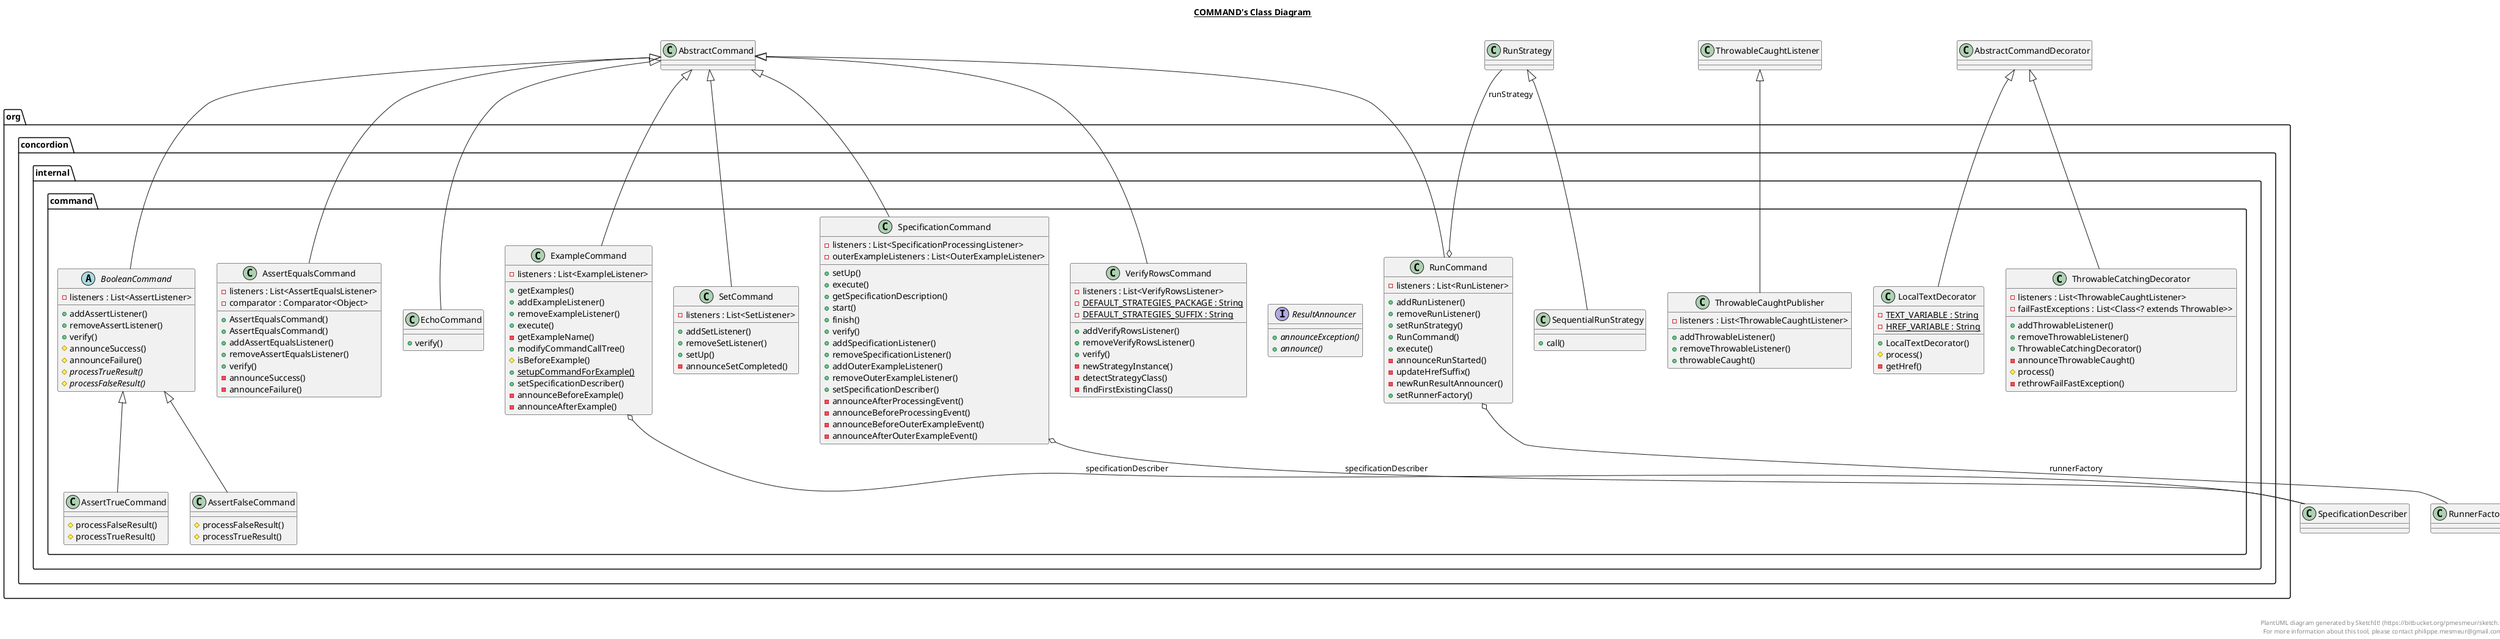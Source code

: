 @startuml

title __COMMAND's Class Diagram__\n

  package org.concordion {
    package org.concordion.internal {
      package org.concordion.internal.command {
        class AssertEqualsCommand {
            - listeners : List<AssertEqualsListener>
            - comparator : Comparator<Object>
            + AssertEqualsCommand()
            + AssertEqualsCommand()
            + addAssertEqualsListener()
            + removeAssertEqualsListener()
            + verify()
            - announceSuccess()
            - announceFailure()
        }
      }
    }
  }
  

  package org.concordion {
    package org.concordion.internal {
      package org.concordion.internal.command {
        class AssertFalseCommand {
            # processFalseResult()
            # processTrueResult()
        }
      }
    }
  }
  

  package org.concordion {
    package org.concordion.internal {
      package org.concordion.internal.command {
        class AssertTrueCommand {
            # processFalseResult()
            # processTrueResult()
        }
      }
    }
  }
  

  package org.concordion {
    package org.concordion.internal {
      package org.concordion.internal.command {
        abstract class BooleanCommand {
            - listeners : List<AssertListener>
            + addAssertListener()
            + removeAssertListener()
            + verify()
            # announceSuccess()
            # announceFailure()
            {abstract} # processTrueResult()
            {abstract} # processFalseResult()
        }
      }
    }
  }
  

  package org.concordion {
    package org.concordion.internal {
      package org.concordion.internal.command {
        class EchoCommand {
            + verify()
        }
      }
    }
  }
  

  package org.concordion {
    package org.concordion.internal {
      package org.concordion.internal.command {
        class ExampleCommand {
            - listeners : List<ExampleListener>
            + getExamples()
            + addExampleListener()
            + removeExampleListener()
            + execute()
            - getExampleName()
            + modifyCommandCallTree()
            # isBeforeExample()
            {static} + setupCommandForExample()
            + setSpecificationDescriber()
            - announceBeforeExample()
            - announceAfterExample()
        }
      }
    }
  }
  

  package org.concordion {
    package org.concordion.internal {
      package org.concordion.internal.command {
        class LocalTextDecorator {
            {static} - TEXT_VARIABLE : String
            {static} - HREF_VARIABLE : String
            + LocalTextDecorator()
            # process()
            - getHref()
        }
      }
    }
  }
  

  package org.concordion {
    package org.concordion.internal {
      package org.concordion.internal.command {
        interface ResultAnnouncer {
            {abstract} + announceException()
            {abstract} + announce()
        }
      }
    }
  }
  

  package org.concordion {
    package org.concordion.internal {
      package org.concordion.internal.command {
        class RunCommand {
            - listeners : List<RunListener>
            + addRunListener()
            + removeRunListener()
            + setRunStrategy()
            + RunCommand()
            + execute()
            - announceRunStarted()
            - updateHrefSuffix()
            - newRunResultAnnouncer()
            + setRunnerFactory()
        }
      }
    }
  }
  

  package org.concordion {
    package org.concordion.internal {
      package org.concordion.internal.command {
        class SequentialRunStrategy {
            + call()
        }
      }
    }
  }
  

  package org.concordion {
    package org.concordion.internal {
      package org.concordion.internal.command {
        class SetCommand {
            - listeners : List<SetListener>
            + addSetListener()
            + removeSetListener()
            + setUp()
            - announceSetCompleted()
        }
      }
    }
  }
  

  package org.concordion {
    package org.concordion.internal {
      package org.concordion.internal.command {
        class SpecificationCommand {
            - listeners : List<SpecificationProcessingListener>
            - outerExampleListeners : List<OuterExampleListener>
            + setUp()
            + execute()
            + getSpecificationDescription()
            + start()
            + finish()
            + verify()
            + addSpecificationListener()
            + removeSpecificationListener()
            + addOuterExampleListener()
            + removeOuterExampleListener()
            + setSpecificationDescriber()
            - announceAfterProcessingEvent()
            - announceBeforeProcessingEvent()
            - announceBeforeOuterExampleEvent()
            - announceAfterOuterExampleEvent()
        }
      }
    }
  }
  

  package org.concordion {
    package org.concordion.internal {
      package org.concordion.internal.command {
        class ThrowableCatchingDecorator {
            - listeners : List<ThrowableCaughtListener>
            - failFastExceptions : List<Class<? extends Throwable>>
            + addThrowableListener()
            + removeThrowableListener()
            + ThrowableCatchingDecorator()
            - announceThrowableCaught()
            # process()
            - rethrowFailFastException()
        }
      }
    }
  }
  

  package org.concordion {
    package org.concordion.internal {
      package org.concordion.internal.command {
        class ThrowableCaughtPublisher {
            - listeners : List<ThrowableCaughtListener>
            + addThrowableListener()
            + removeThrowableListener()
            + throwableCaught()
        }
      }
    }
  }
  

  package org.concordion {
    package org.concordion.internal {
      package org.concordion.internal.command {
        class VerifyRowsCommand {
            - listeners : List<VerifyRowsListener>
            {static} - DEFAULT_STRATEGIES_PACKAGE : String
            {static} - DEFAULT_STRATEGIES_SUFFIX : String
            + addVerifyRowsListener()
            + removeVerifyRowsListener()
            + verify()
            - newStrategyInstance()
            - detectStrategyClass()
            - findFirstExistingClass()
        }
      }
    }
  }
  

  AssertEqualsCommand -up-|> AbstractCommand
  AssertFalseCommand -up-|> BooleanCommand
  AssertTrueCommand -up-|> BooleanCommand
  BooleanCommand -up-|> AbstractCommand
  EchoCommand -up-|> AbstractCommand
  ExampleCommand -up-|> AbstractCommand
  ExampleCommand o-- SpecificationDescriber : specificationDescriber
  LocalTextDecorator -up-|> AbstractCommandDecorator
  RunCommand -up-|> AbstractCommand
  RunCommand o-- RunStrategy : runStrategy
  RunCommand o-- RunnerFactory : runnerFactory
  SequentialRunStrategy -up-|> RunStrategy
  SetCommand -up-|> AbstractCommand
  SpecificationCommand -up-|> AbstractCommand
  SpecificationCommand o-- SpecificationDescriber : specificationDescriber
  ThrowableCatchingDecorator -up-|> AbstractCommandDecorator
  ThrowableCaughtPublisher -up-|> ThrowableCaughtListener
  VerifyRowsCommand -up-|> AbstractCommand


right footer


PlantUML diagram generated by SketchIt! (https://bitbucket.org/pmesmeur/sketch.it)
For more information about this tool, please contact philippe.mesmeur@gmail.com
endfooter

@enduml

